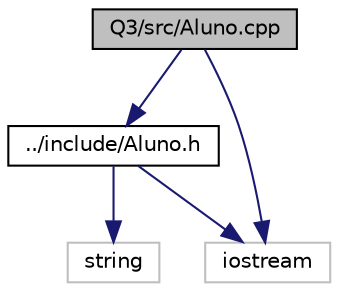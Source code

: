 digraph "Q3/src/Aluno.cpp"
{
 // LATEX_PDF_SIZE
  edge [fontname="Helvetica",fontsize="10",labelfontname="Helvetica",labelfontsize="10"];
  node [fontname="Helvetica",fontsize="10",shape=record];
  Node1 [label="Q3/src/Aluno.cpp",height=0.2,width=0.4,color="black", fillcolor="grey75", style="filled", fontcolor="black",tooltip="Arquivo cpp Aluno, que contém a implementação da classe Aluno e seus métodos."];
  Node1 -> Node2 [color="midnightblue",fontsize="10",style="solid",fontname="Helvetica"];
  Node2 [label="../include/Aluno.h",height=0.2,width=0.4,color="black", fillcolor="white", style="filled",URL="$Aluno_8h.html",tooltip="Arquivo header Aluno, que contém a definição da classe Aluno e seus métodos."];
  Node2 -> Node3 [color="midnightblue",fontsize="10",style="solid",fontname="Helvetica"];
  Node3 [label="string",height=0.2,width=0.4,color="grey75", fillcolor="white", style="filled",tooltip=" "];
  Node2 -> Node4 [color="midnightblue",fontsize="10",style="solid",fontname="Helvetica"];
  Node4 [label="iostream",height=0.2,width=0.4,color="grey75", fillcolor="white", style="filled",tooltip=" "];
  Node1 -> Node4 [color="midnightblue",fontsize="10",style="solid",fontname="Helvetica"];
}
